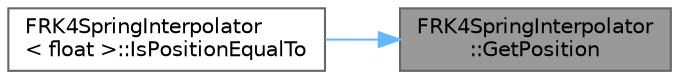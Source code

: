 digraph "FRK4SpringInterpolator::GetPosition"
{
 // INTERACTIVE_SVG=YES
 // LATEX_PDF_SIZE
  bgcolor="transparent";
  edge [fontname=Helvetica,fontsize=10,labelfontname=Helvetica,labelfontsize=10];
  node [fontname=Helvetica,fontsize=10,shape=box,height=0.2,width=0.4];
  rankdir="RL";
  Node1 [id="Node000001",label="FRK4SpringInterpolator\l::GetPosition",height=0.2,width=0.4,color="gray40", fillcolor="grey60", style="filled", fontcolor="black",tooltip=" "];
  Node1 -> Node2 [id="edge1_Node000001_Node000002",dir="back",color="steelblue1",style="solid",tooltip=" "];
  Node2 [id="Node000002",label="FRK4SpringInterpolator\l\< float \>::IsPositionEqualTo",height=0.2,width=0.4,color="grey40", fillcolor="white", style="filled",URL="$d5/da3/structFRK4SpringInterpolator.html#a0cbe1fe4edd53ea34c8c4a0a6a1c5d09",tooltip=" "];
}
